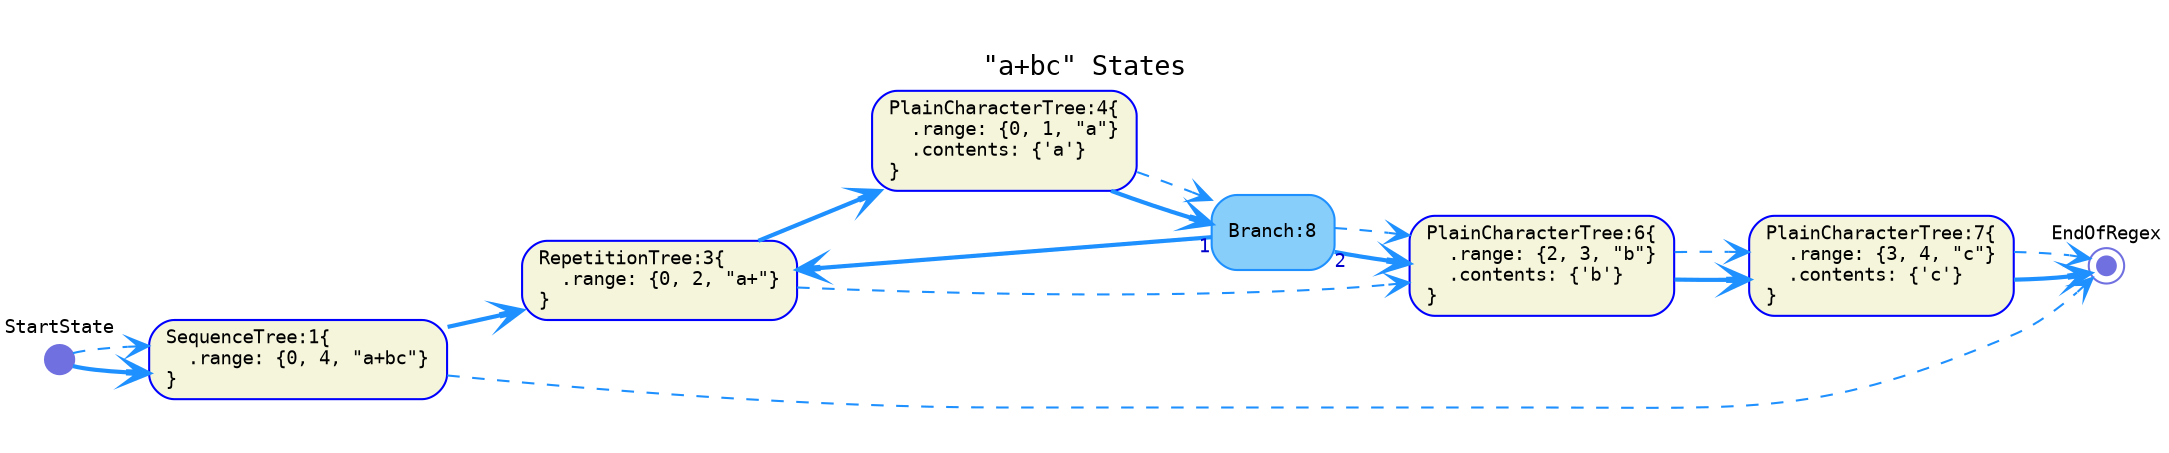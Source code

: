 digraph G {
  rankdir=LR;
  graph [fontname="Monospace", fontsize="13", pad="0.3"]
  labelloc="t";
  label="\"a+bc\" States";

  // tree-and-state nodes
  node [fontname="Monospace", fontsize= "9", shape="box", style="rounded,filled", color="Blue", fillcolor="Beige", fixedsize="false", width="0.75"]
  1[ label="SequenceTree:1\{\l  .range: \{0, 4, \"a+bc\"\}\l\}\l" ]
  3[ label="RepetitionTree:3\{\l  .range: \{0, 2, \"a+\"\}\l\}\l" ]
  4[ label="PlainCharacterTree:4\{\l  .range: \{0, 1, \"a\"\}\l  .contents: \{'a'\}\l\}\l" ]
  6[ label="PlainCharacterTree:6\{\l  .range: \{2, 3, \"b\"\}\l  .contents: \{'b'\}\l\}\l" ]
  7[ label="PlainCharacterTree:7\{\l  .range: \{3, 4, \"c\"\}\l  .contents: \{'c'\}\l\}\l" ]

  // state nodes
  node [fontname="Monospace", fontsize= "9", shape="box", style="rounded,filled", color="DodgerBlue", fillcolor="LightSkyBlue", fixedsize="false", width="0.75"]
  8[ label="Branch:8\l" ]

  // end nodes
  node [fontname="Monospace", fontsize= "9", shape="doublecircle", style="rounded,filled", color="#7070E0", fillcolor="#7070E0", fixedsize="true", width="0.12"]
  EndOfRegex[ label="EndOfRegex\l\l\l\l" ]

  // start nodes
  node [fontname="Monospace", fontsize= "9", shape="circle", style="rounded,filled", color="#7070E0", fillcolor="#7070E0", fixedsize="true", width="0.20"]
  StartState[ label="StartState\l\l\l\l" ]

  // successor edges
  edge [fontname="Monospace", fontsize="9", style="bold", color="DodgerBlue", fontcolor="MediumBlue", arrowhead="vee", arrowtail="none", dir="both"]
  1 -> 3 [ label="",  taillabel="" ]
  3 -> 4 [ label="",  taillabel="" ]
  4 -> 8 [ label="",  taillabel="" ]
  6 -> 7 [ label="",  taillabel="" ]
  7 -> EndOfRegex [ label="",  taillabel="" ]
  8 -> 3 [ label="",  taillabel="1" ]
  8 -> 6 [ label="",  taillabel="2" ]
  StartState -> 1 [ label="",  taillabel="" ]

  // continuation edges
  edge [fontname="Monospace", fontsize="9", style="dashed", color="DodgerBlue", fontcolor="MediumBlue", arrowhead="vee", arrowtail="none", dir="both"]
  1 -> EndOfRegex [ label="",  taillabel="" ]
  3 -> 6 [ label="",  taillabel="" ]
  4 -> 8 [ label="",  taillabel="" ]
  6 -> 7 [ label="",  taillabel="" ]
  7 -> EndOfRegex [ label="",  taillabel="" ]
  8 -> 6 [ label="",  taillabel="" ]
  StartState -> 1 [ label="",  taillabel="" ]
}
